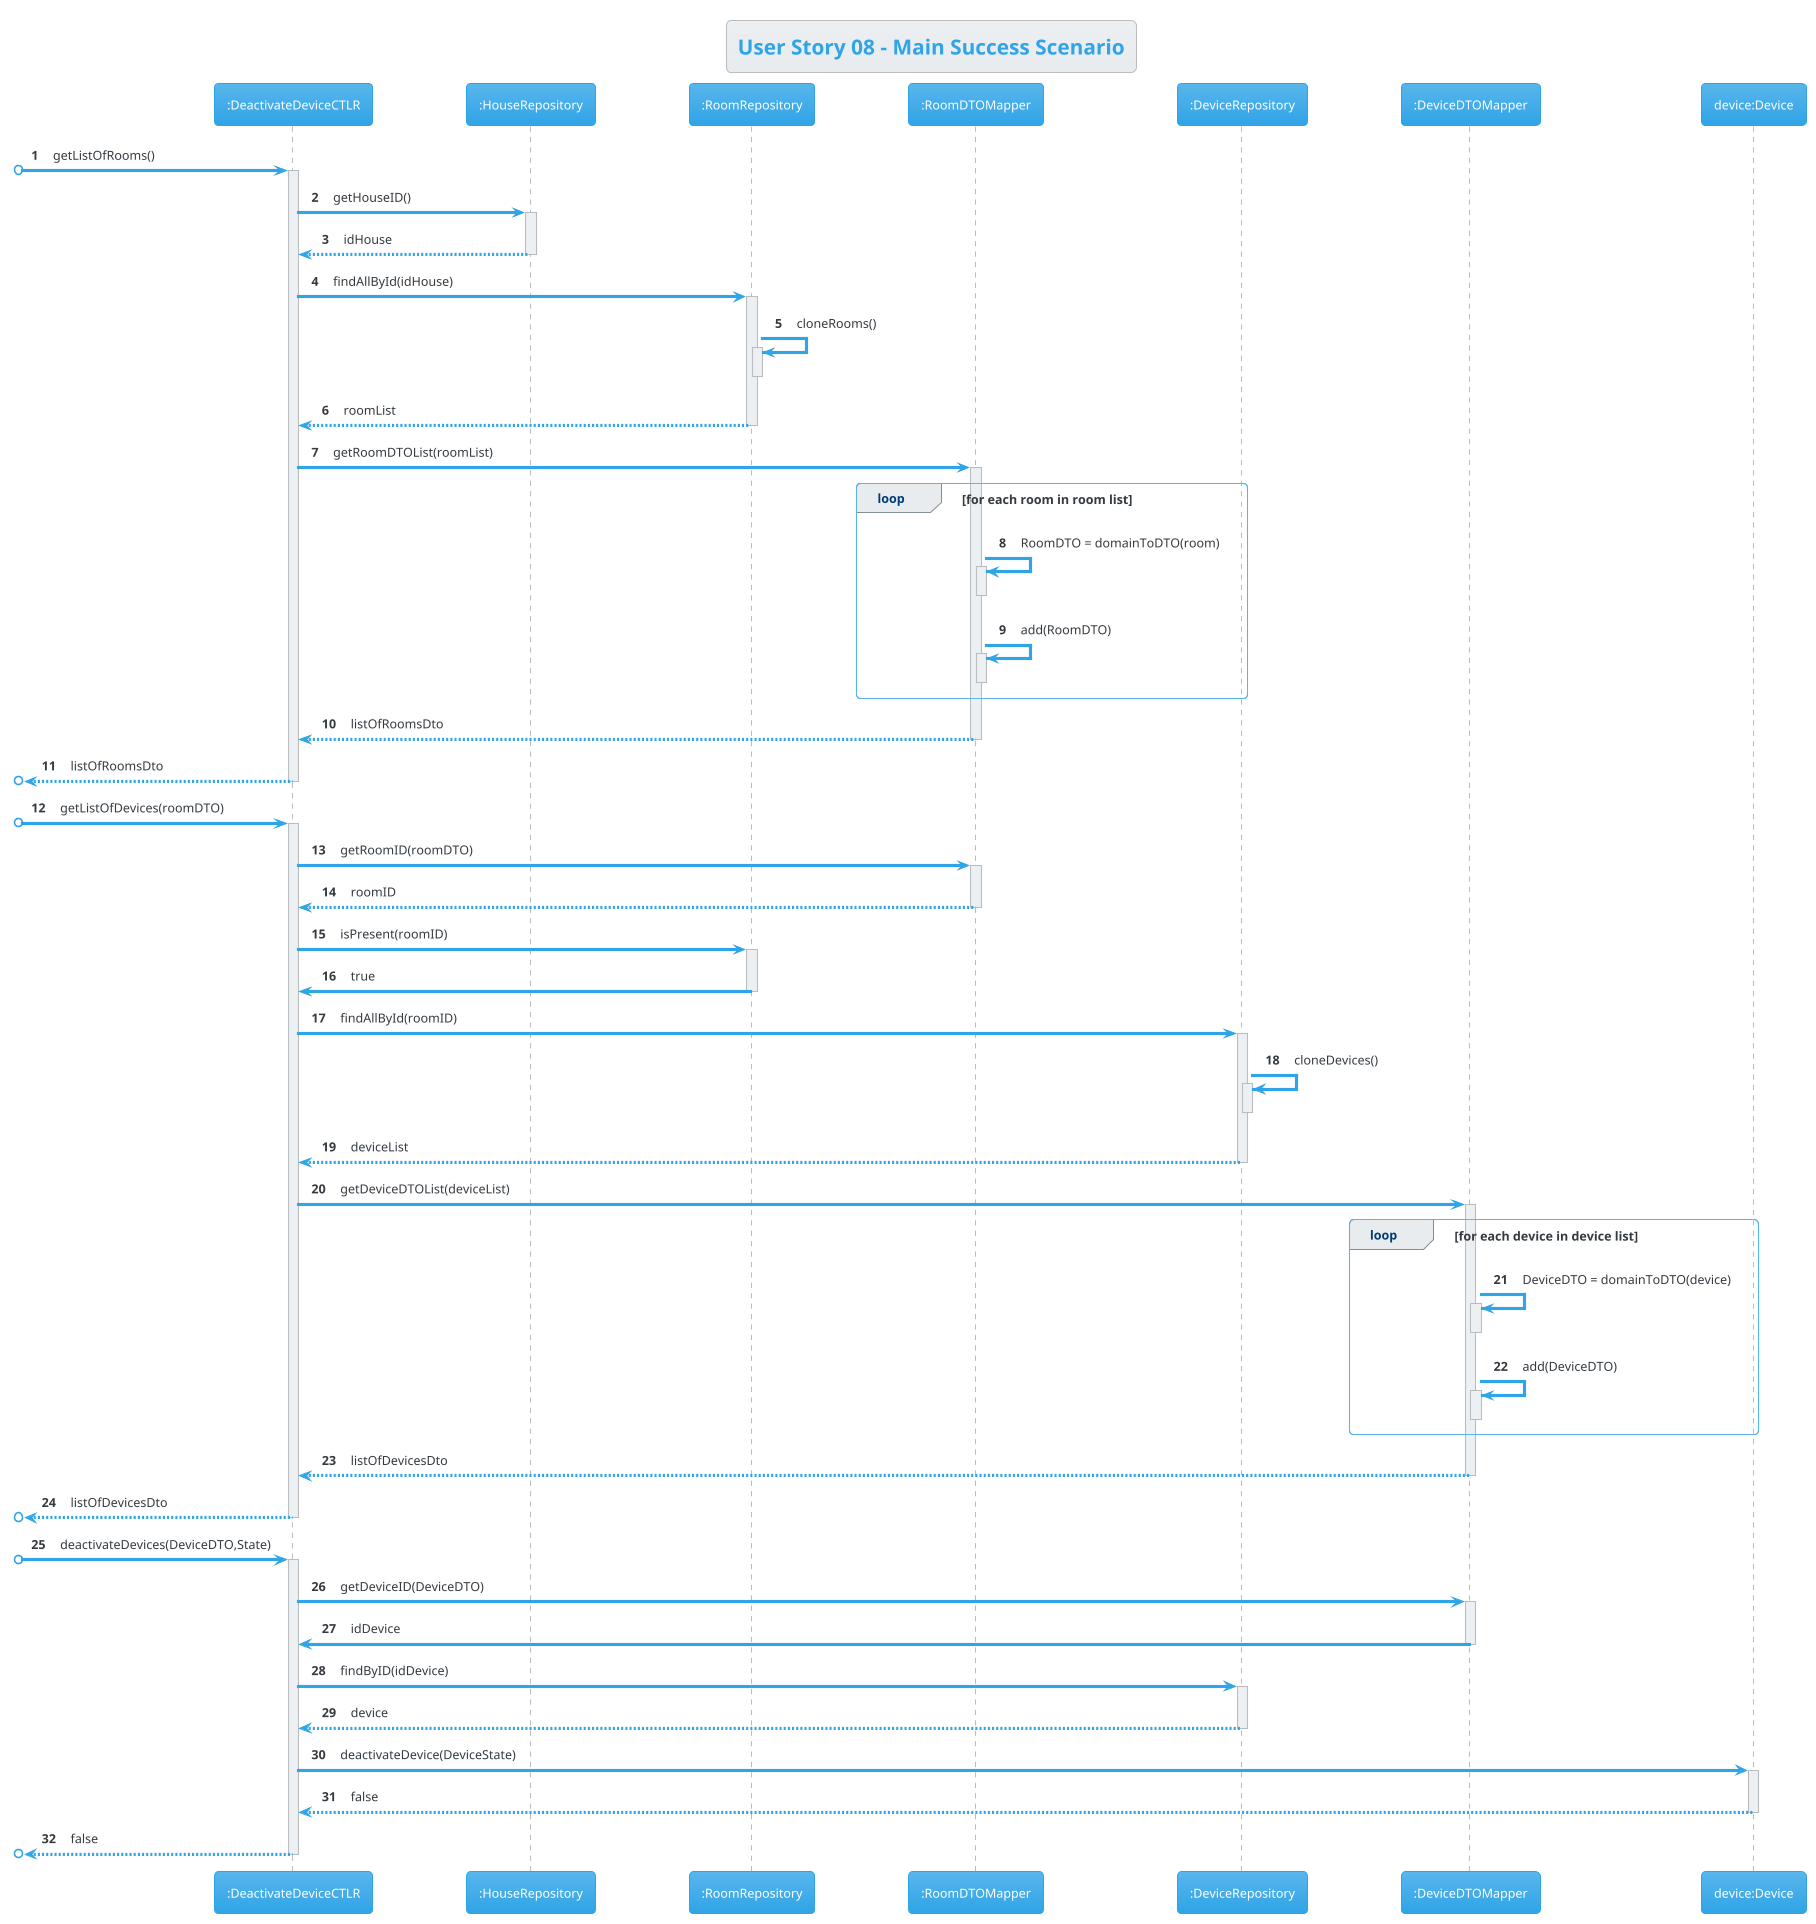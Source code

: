 @startuml

title User Story 08 - Main Success Scenario
autonumber
!theme cerulean

participant ":DeactivateDeviceCTLR" as C

participant ":HouseRepository" as HR

participant ":RoomRepository" as RR
participant ":RoomDTOMapper" as RDM
participant ":DeviceRepository" as DR
participant ":DeviceDTOMapper" as DDM
participant "device:Device" as dev


[o->C : getListOfRooms()
activate C
C -> HR : getHouseID()
activate HR
HR --> C : idHouse
deactivate HR
C->RR : findAllById(idHouse)
activate RR
RR -> RR : cloneRooms()
activate RR
deactivate RR
RR --> C : roomList
deactivate RR
C -> RDM : getRoomDTOList(roomList)
activate RDM
loop for each room in room list
RDM -> RDM : RoomDTO = domainToDTO(room)
activate RDM
deactivate RDM
RDM -> RDM : add(RoomDTO)
activate RDM
deactivate RDM
end loop
RDM --> C : listOfRoomsDto
deactivate RDM
[o<-- C : listOfRoomsDto
deactivate C

[o->C : getListOfDevices(roomDTO)
activate C
C -> RDM : getRoomID(roomDTO)
activate RDM
RDM --> C : roomID
deactivate RDM
C -> RR : isPresent(roomID)
activate RR
RR -> C : true
deactivate RR
C->DR : findAllById(roomID)
activate DR
DR -> DR : cloneDevices()
activate DR
deactivate DR
DR --> C : deviceList
deactivate DR
C -> DDM : getDeviceDTOList(deviceList)
activate DDM
loop for each device in device list
DDM -> DDM : DeviceDTO = domainToDTO(device)
activate DDM
deactivate DDM
DDM -> DDM : add(DeviceDTO)
activate DDM
deactivate DDM
end loop
DDM --> C : listOfDevicesDto
deactivate DDM
[o<-- C : listOfDevicesDto
deactivate C

[o->C : deactivateDevices(DeviceDTO,State)
activate C
C -> DDM : getDeviceID(DeviceDTO)
activate DDM
DDM -> C : idDevice
deactivate DDM
C -> DR : findByID(idDevice)
activate DR
DR --> C : device
deactivate DR
C -> dev : deactivateDevice(DeviceState)

activate dev
dev --> C : false
deactivate dev
[o<-- C : false
deactivate C

@enduml